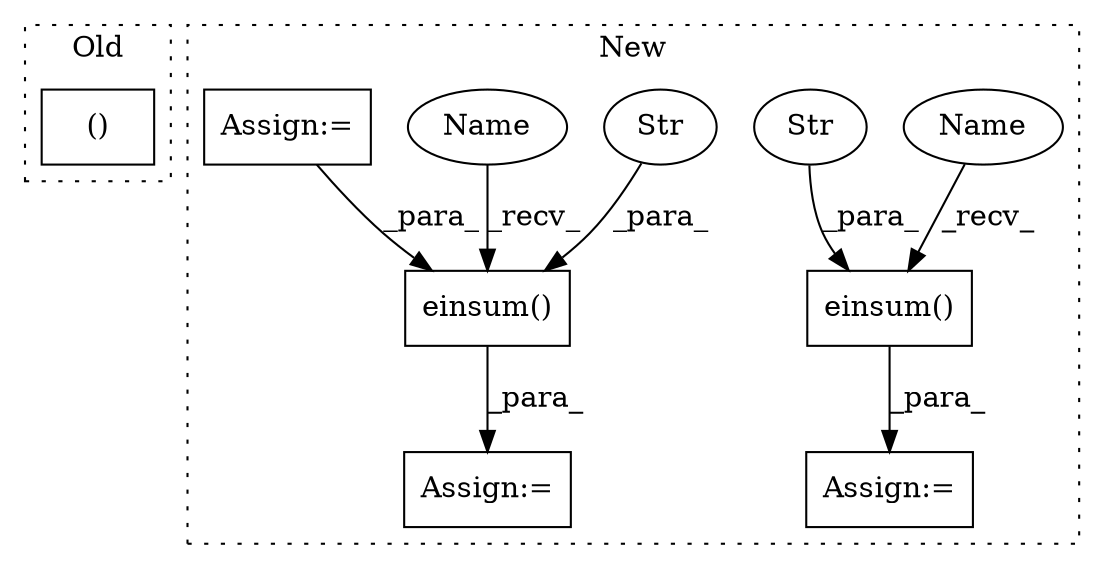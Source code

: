 digraph G {
subgraph cluster0 {
1 [label="()" a="54" s="2319" l="6" shape="box"];
label = "Old";
style="dotted";
}
subgraph cluster1 {
2 [label="einsum()" a="75" s="2810,2848" l="10,1" shape="box"];
3 [label="Str" a="66" s="2820" l="13" shape="ellipse"];
4 [label="Assign:=" a="68" s="2806" l="4" shape="box"];
5 [label="einsum()" a="75" s="2726,2764" l="10,1" shape="box"];
6 [label="Str" a="66" s="2736" l="13" shape="ellipse"];
7 [label="Assign:=" a="68" s="2712" l="4" shape="box"];
8 [label="Assign:=" a="68" s="2774" l="3" shape="box"];
9 [label="Name" a="87" s="2726" l="2" shape="ellipse"];
10 [label="Name" a="87" s="2810" l="2" shape="ellipse"];
label = "New";
style="dotted";
}
2 -> 4 [label="_para_"];
3 -> 2 [label="_para_"];
5 -> 7 [label="_para_"];
6 -> 5 [label="_para_"];
8 -> 2 [label="_para_"];
9 -> 5 [label="_recv_"];
10 -> 2 [label="_recv_"];
}